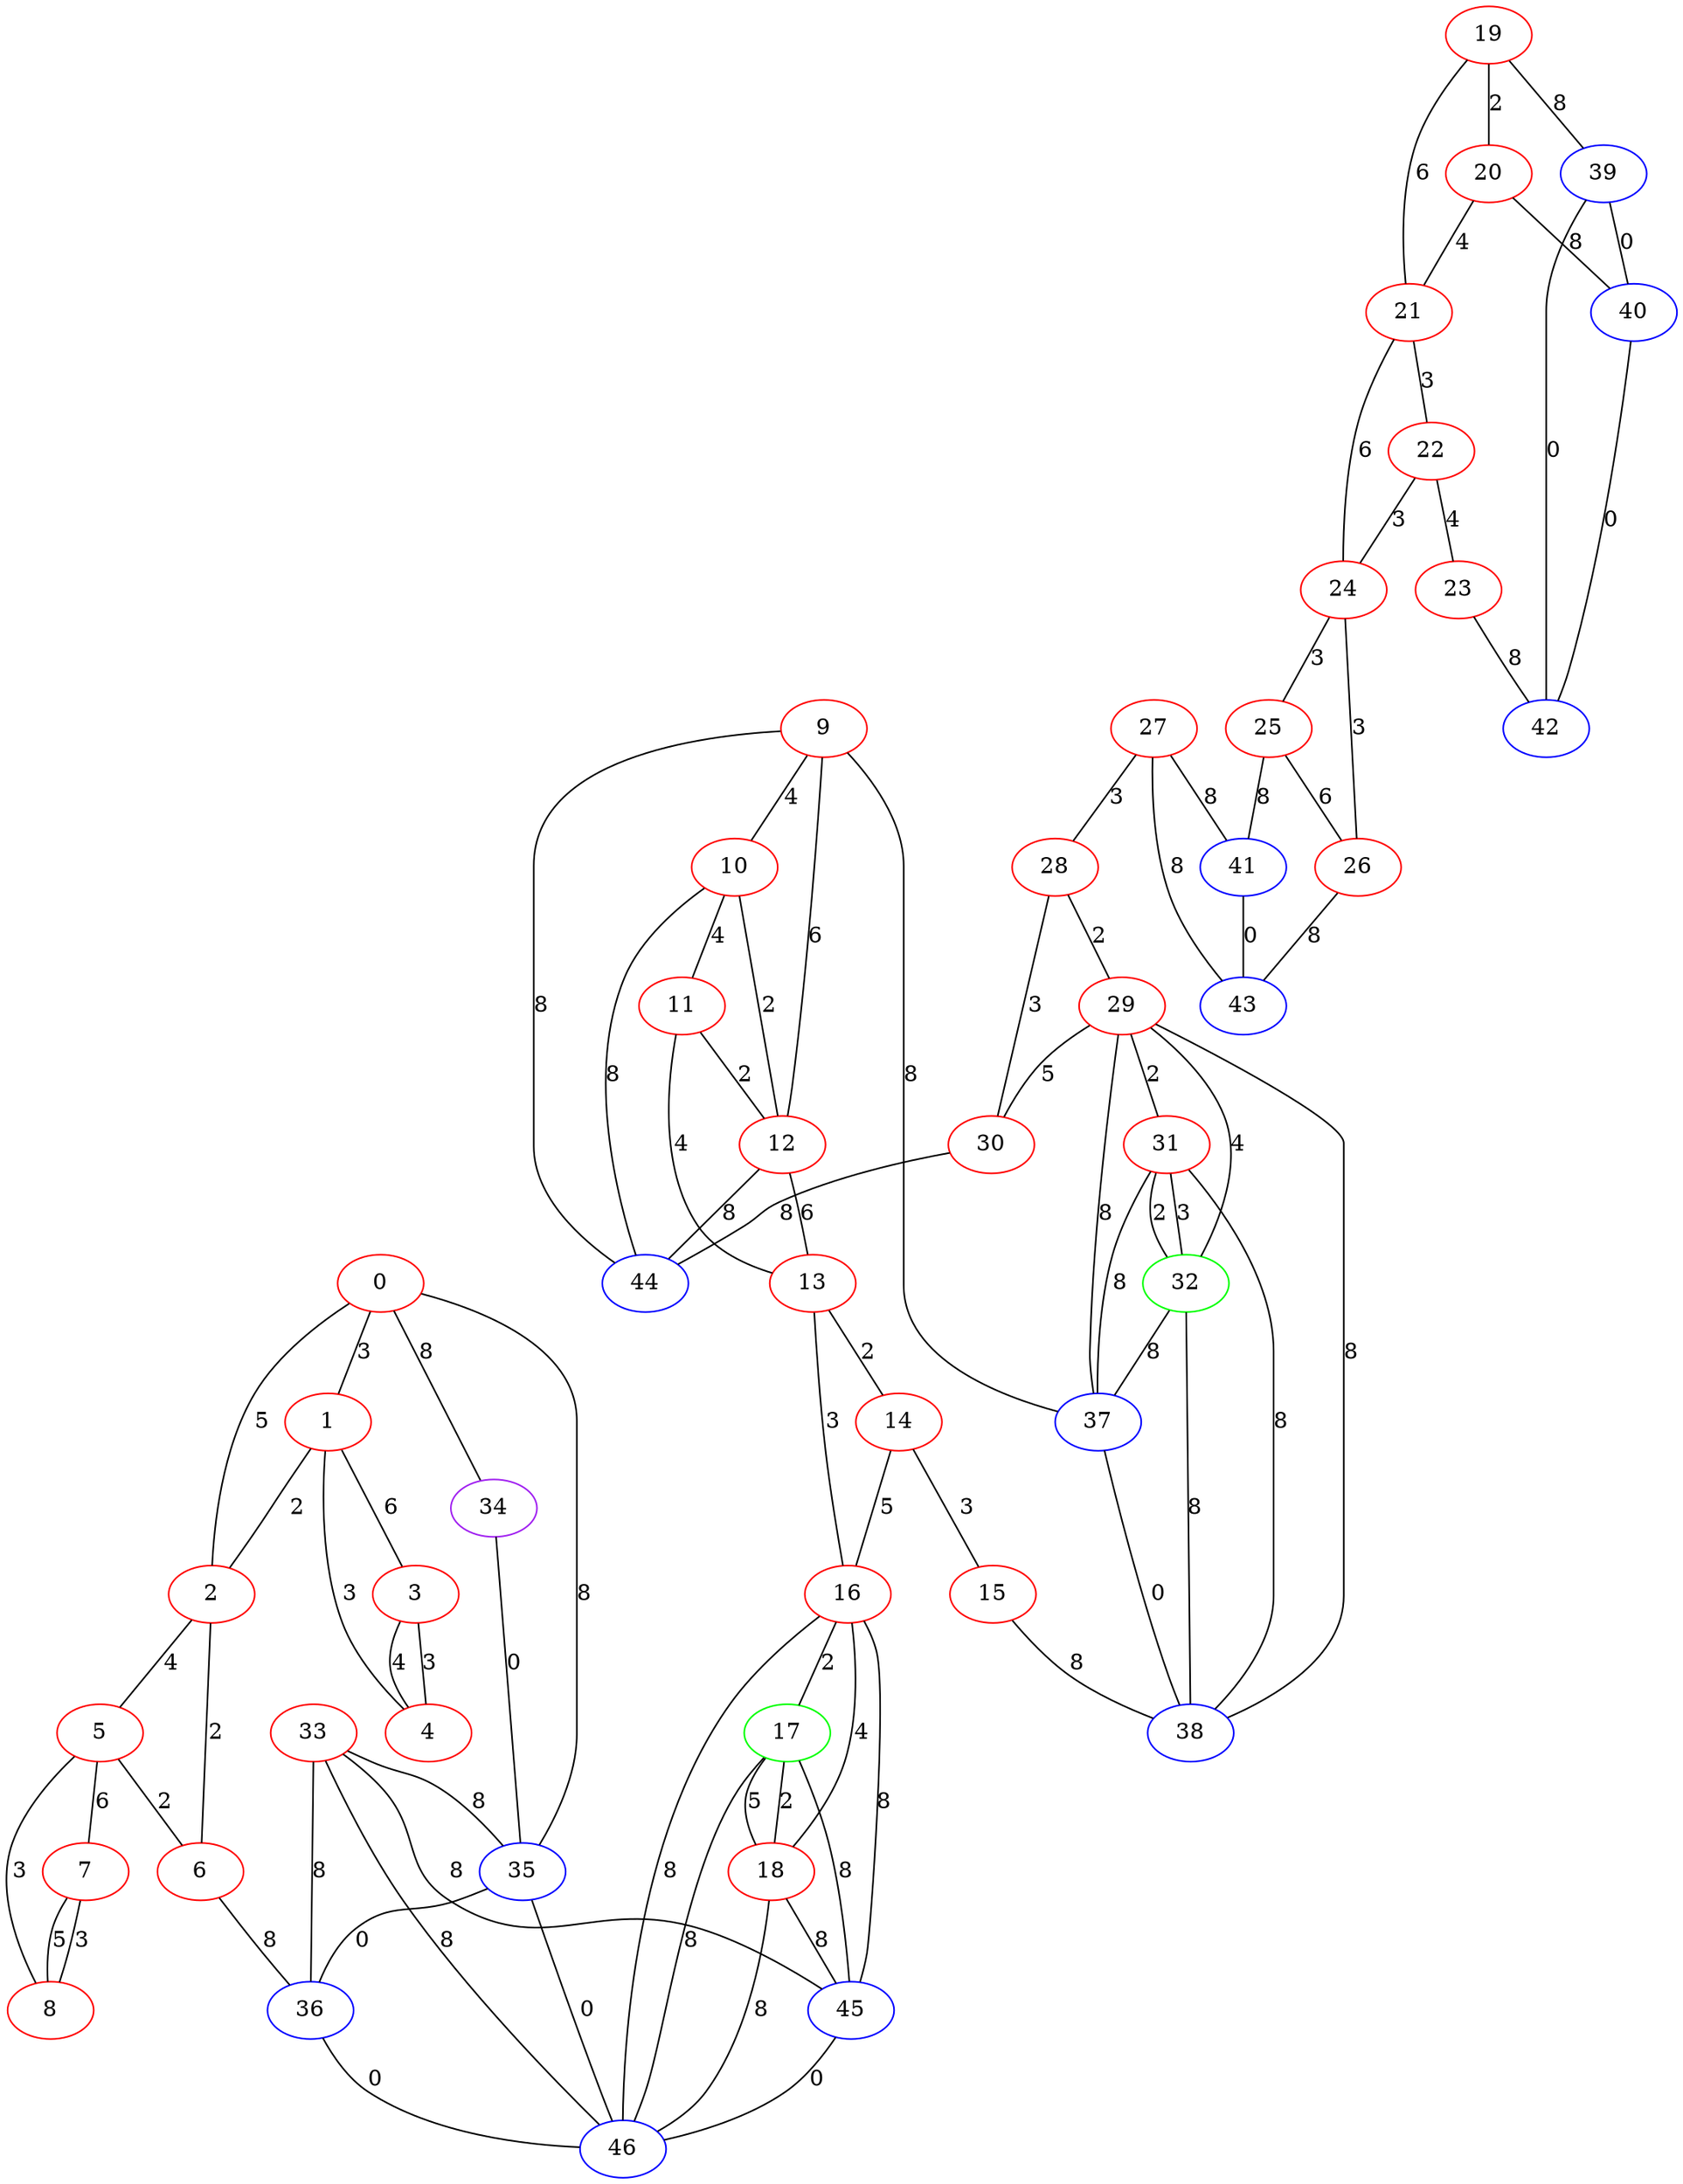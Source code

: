 graph "" {
0 [color=red, weight=1];
1 [color=red, weight=1];
2 [color=red, weight=1];
3 [color=red, weight=1];
4 [color=red, weight=1];
5 [color=red, weight=1];
6 [color=red, weight=1];
7 [color=red, weight=1];
8 [color=red, weight=1];
9 [color=red, weight=1];
10 [color=red, weight=1];
11 [color=red, weight=1];
12 [color=red, weight=1];
13 [color=red, weight=1];
14 [color=red, weight=1];
15 [color=red, weight=1];
16 [color=red, weight=1];
17 [color=green, weight=2];
18 [color=red, weight=1];
19 [color=red, weight=1];
20 [color=red, weight=1];
21 [color=red, weight=1];
22 [color=red, weight=1];
23 [color=red, weight=1];
24 [color=red, weight=1];
25 [color=red, weight=1];
26 [color=red, weight=1];
27 [color=red, weight=1];
28 [color=red, weight=1];
29 [color=red, weight=1];
30 [color=red, weight=1];
31 [color=red, weight=1];
32 [color=green, weight=2];
33 [color=red, weight=1];
34 [color=purple, weight=4];
35 [color=blue, weight=3];
36 [color=blue, weight=3];
37 [color=blue, weight=3];
38 [color=blue, weight=3];
39 [color=blue, weight=3];
40 [color=blue, weight=3];
41 [color=blue, weight=3];
42 [color=blue, weight=3];
43 [color=blue, weight=3];
44 [color=blue, weight=3];
45 [color=blue, weight=3];
46 [color=blue, weight=3];
0 -- 1  [key=0, label=3];
0 -- 2  [key=0, label=5];
0 -- 35  [key=0, label=8];
0 -- 34  [key=0, label=8];
1 -- 2  [key=0, label=2];
1 -- 3  [key=0, label=6];
1 -- 4  [key=0, label=3];
2 -- 5  [key=0, label=4];
2 -- 6  [key=0, label=2];
3 -- 4  [key=0, label=4];
3 -- 4  [key=1, label=3];
5 -- 8  [key=0, label=3];
5 -- 6  [key=0, label=2];
5 -- 7  [key=0, label=6];
6 -- 36  [key=0, label=8];
7 -- 8  [key=0, label=5];
7 -- 8  [key=1, label=3];
9 -- 44  [key=0, label=8];
9 -- 10  [key=0, label=4];
9 -- 12  [key=0, label=6];
9 -- 37  [key=0, label=8];
10 -- 11  [key=0, label=4];
10 -- 12  [key=0, label=2];
10 -- 44  [key=0, label=8];
11 -- 12  [key=0, label=2];
11 -- 13  [key=0, label=4];
12 -- 44  [key=0, label=8];
12 -- 13  [key=0, label=6];
13 -- 16  [key=0, label=3];
13 -- 14  [key=0, label=2];
14 -- 16  [key=0, label=5];
14 -- 15  [key=0, label=3];
15 -- 38  [key=0, label=8];
16 -- 46  [key=0, label=8];
16 -- 45  [key=0, label=8];
16 -- 17  [key=0, label=2];
16 -- 18  [key=0, label=4];
17 -- 18  [key=0, label=5];
17 -- 18  [key=1, label=2];
17 -- 45  [key=0, label=8];
17 -- 46  [key=0, label=8];
18 -- 45  [key=0, label=8];
18 -- 46  [key=0, label=8];
19 -- 20  [key=0, label=2];
19 -- 21  [key=0, label=6];
19 -- 39  [key=0, label=8];
20 -- 40  [key=0, label=8];
20 -- 21  [key=0, label=4];
21 -- 24  [key=0, label=6];
21 -- 22  [key=0, label=3];
22 -- 24  [key=0, label=3];
22 -- 23  [key=0, label=4];
23 -- 42  [key=0, label=8];
24 -- 25  [key=0, label=3];
24 -- 26  [key=0, label=3];
25 -- 41  [key=0, label=8];
25 -- 26  [key=0, label=6];
26 -- 43  [key=0, label=8];
27 -- 41  [key=0, label=8];
27 -- 43  [key=0, label=8];
27 -- 28  [key=0, label=3];
28 -- 29  [key=0, label=2];
28 -- 30  [key=0, label=3];
29 -- 32  [key=0, label=4];
29 -- 37  [key=0, label=8];
29 -- 38  [key=0, label=8];
29 -- 30  [key=0, label=5];
29 -- 31  [key=0, label=2];
30 -- 44  [key=0, label=8];
31 -- 32  [key=0, label=3];
31 -- 32  [key=1, label=2];
31 -- 38  [key=0, label=8];
31 -- 37  [key=0, label=8];
32 -- 37  [key=0, label=8];
32 -- 38  [key=0, label=8];
33 -- 35  [key=0, label=8];
33 -- 36  [key=0, label=8];
33 -- 45  [key=0, label=8];
33 -- 46  [key=0, label=8];
34 -- 35  [key=0, label=0];
35 -- 36  [key=0, label=0];
35 -- 46  [key=0, label=0];
36 -- 46  [key=0, label=0];
37 -- 38  [key=0, label=0];
39 -- 40  [key=0, label=0];
39 -- 42  [key=0, label=0];
40 -- 42  [key=0, label=0];
41 -- 43  [key=0, label=0];
45 -- 46  [key=0, label=0];
}
